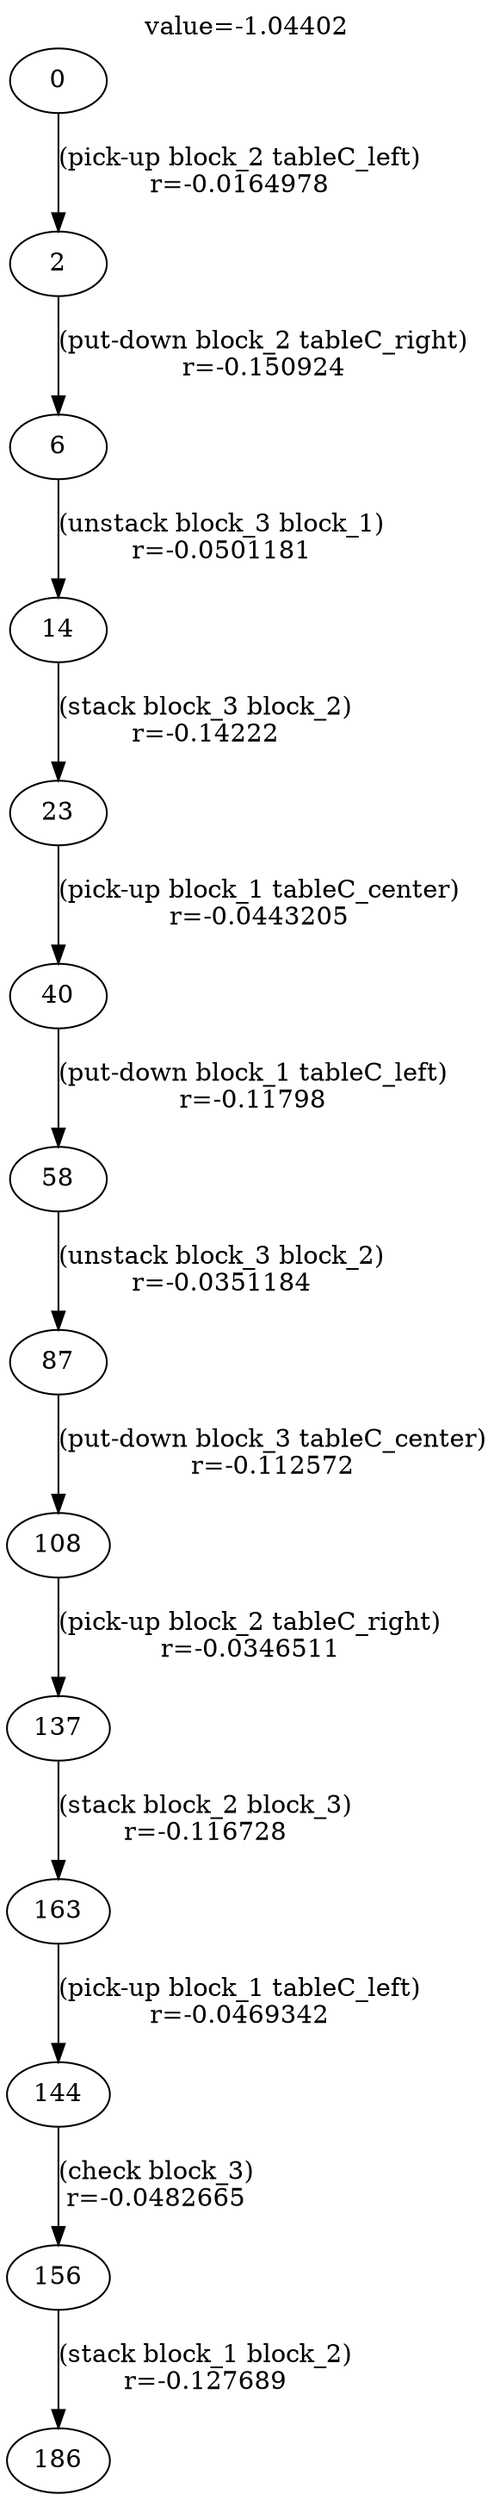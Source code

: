 digraph g{
label="value=-1.04402"
labelloc=top
0->2 [ label="(pick-up block_2 tableC_left)
r=-0.0164978" ];
2->6 [ label="(put-down block_2 tableC_right)
r=-0.150924" ];
6->14 [ label="(unstack block_3 block_1)
r=-0.0501181" ];
14->23 [ label="(stack block_3 block_2)
r=-0.14222" ];
23->40 [ label="(pick-up block_1 tableC_center)
r=-0.0443205" ];
40->58 [ label="(put-down block_1 tableC_left)
r=-0.11798" ];
58->87 [ label="(unstack block_3 block_2)
r=-0.0351184" ];
87->108 [ label="(put-down block_3 tableC_center)
r=-0.112572" ];
108->137 [ label="(pick-up block_2 tableC_right)
r=-0.0346511" ];
137->163 [ label="(stack block_2 block_3)
r=-0.116728" ];
163->144 [ label="(pick-up block_1 tableC_left)
r=-0.0469342" ];
144->156 [ label="(check block_3)
r=-0.0482665" ];
156->186 [ label="(stack block_1 block_2)
r=-0.127689" ];
}
